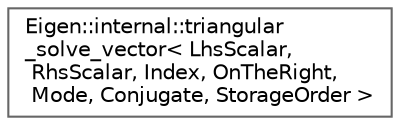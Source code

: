 digraph "类继承关系图"
{
 // LATEX_PDF_SIZE
  bgcolor="transparent";
  edge [fontname=Helvetica,fontsize=10,labelfontname=Helvetica,labelfontsize=10];
  node [fontname=Helvetica,fontsize=10,shape=box,height=0.2,width=0.4];
  rankdir="LR";
  Node0 [id="Node000000",label="Eigen::internal::triangular\l_solve_vector\< LhsScalar,\l RhsScalar, Index, OnTheRight,\l Mode, Conjugate, StorageOrder \>",height=0.2,width=0.4,color="grey40", fillcolor="white", style="filled",URL="$struct_eigen_1_1internal_1_1triangular__solve__vector_3_01_lhs_scalar_00_01_rhs_scalar_00_01_ind2257c92bae887c34b8b6b704148c0908.html",tooltip=" "];
}
